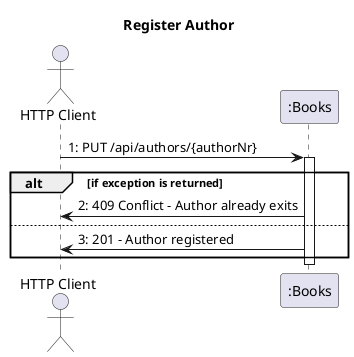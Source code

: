 @startuml
title Register Author
actor "HTTP Client" as client
participant ":Books" as Books

client -> Books: 1: PUT /api/authors/{authorNr}
activate Books
alt if exception is returned
  Books -> client: 2: 409 Conflict - Author already exits
else
  Books -> client: 3: 201 - Author registered
end
deactivate Books
@enduml